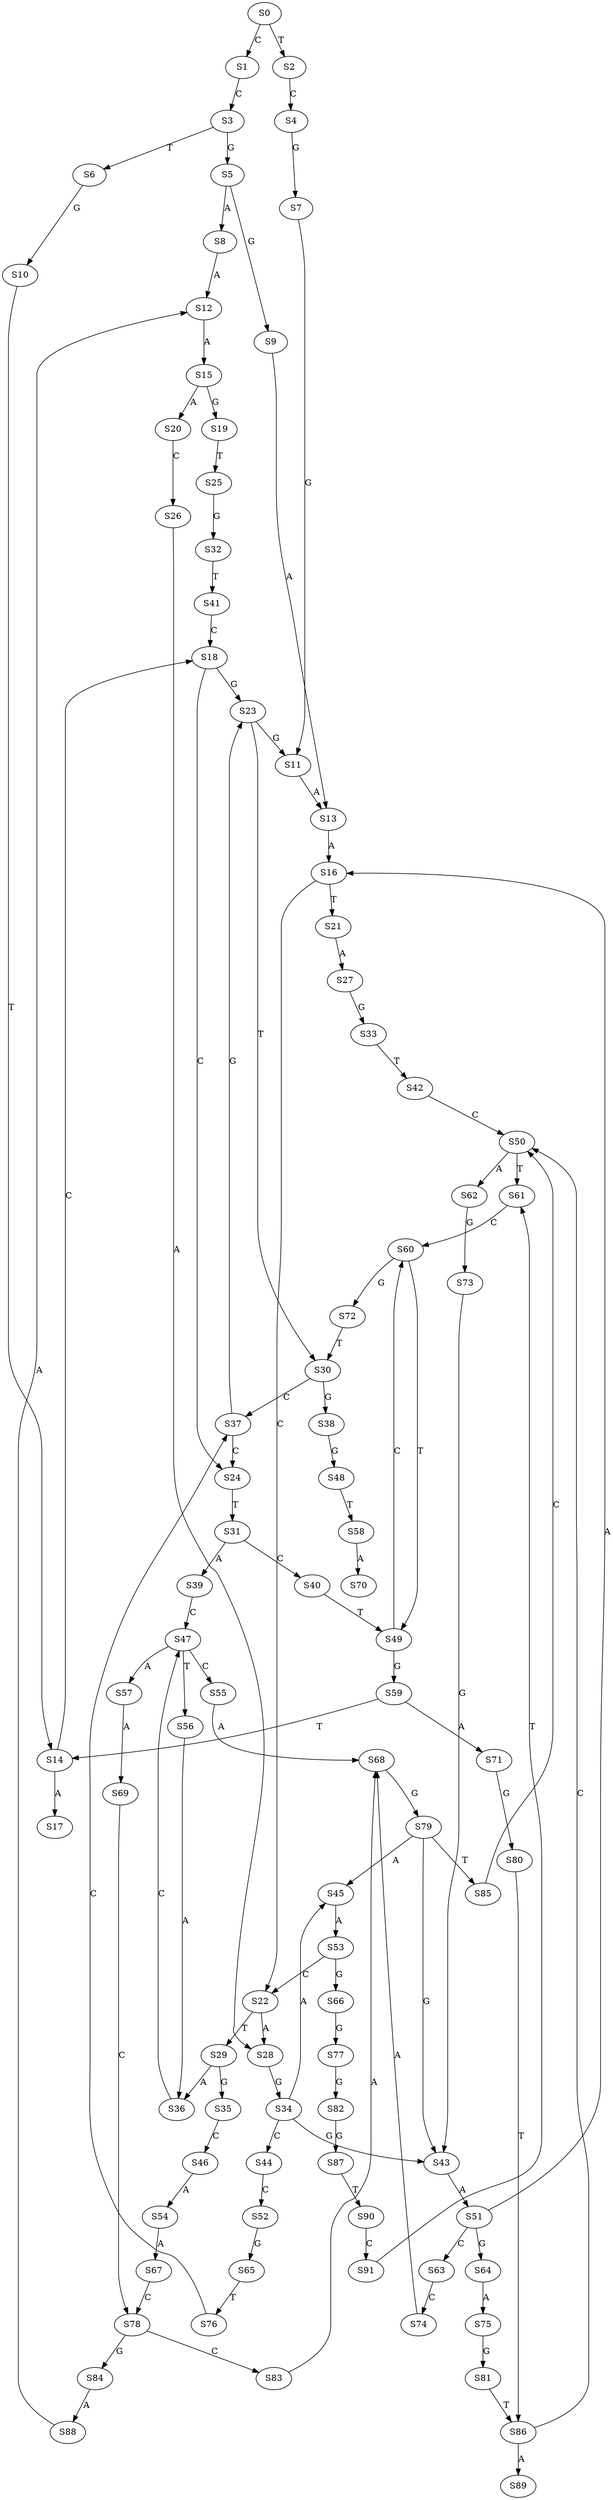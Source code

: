 strict digraph  {
	S0 -> S1 [ label = C ];
	S0 -> S2 [ label = T ];
	S1 -> S3 [ label = C ];
	S2 -> S4 [ label = C ];
	S3 -> S5 [ label = G ];
	S3 -> S6 [ label = T ];
	S4 -> S7 [ label = G ];
	S5 -> S8 [ label = A ];
	S5 -> S9 [ label = G ];
	S6 -> S10 [ label = G ];
	S7 -> S11 [ label = G ];
	S8 -> S12 [ label = A ];
	S9 -> S13 [ label = A ];
	S10 -> S14 [ label = T ];
	S11 -> S13 [ label = A ];
	S12 -> S15 [ label = A ];
	S13 -> S16 [ label = A ];
	S14 -> S17 [ label = A ];
	S14 -> S18 [ label = C ];
	S15 -> S19 [ label = G ];
	S15 -> S20 [ label = A ];
	S16 -> S21 [ label = T ];
	S16 -> S22 [ label = C ];
	S18 -> S23 [ label = G ];
	S18 -> S24 [ label = C ];
	S19 -> S25 [ label = T ];
	S20 -> S26 [ label = C ];
	S21 -> S27 [ label = A ];
	S22 -> S28 [ label = A ];
	S22 -> S29 [ label = T ];
	S23 -> S11 [ label = G ];
	S23 -> S30 [ label = T ];
	S24 -> S31 [ label = T ];
	S25 -> S32 [ label = G ];
	S26 -> S28 [ label = A ];
	S27 -> S33 [ label = G ];
	S28 -> S34 [ label = G ];
	S29 -> S35 [ label = G ];
	S29 -> S36 [ label = A ];
	S30 -> S37 [ label = C ];
	S30 -> S38 [ label = G ];
	S31 -> S39 [ label = A ];
	S31 -> S40 [ label = C ];
	S32 -> S41 [ label = T ];
	S33 -> S42 [ label = T ];
	S34 -> S43 [ label = G ];
	S34 -> S44 [ label = C ];
	S34 -> S45 [ label = A ];
	S35 -> S46 [ label = C ];
	S36 -> S47 [ label = C ];
	S37 -> S23 [ label = G ];
	S37 -> S24 [ label = C ];
	S38 -> S48 [ label = G ];
	S39 -> S47 [ label = C ];
	S40 -> S49 [ label = T ];
	S41 -> S18 [ label = C ];
	S42 -> S50 [ label = C ];
	S43 -> S51 [ label = A ];
	S44 -> S52 [ label = C ];
	S45 -> S53 [ label = A ];
	S46 -> S54 [ label = A ];
	S47 -> S55 [ label = C ];
	S47 -> S56 [ label = T ];
	S47 -> S57 [ label = A ];
	S48 -> S58 [ label = T ];
	S49 -> S59 [ label = G ];
	S49 -> S60 [ label = C ];
	S50 -> S61 [ label = T ];
	S50 -> S62 [ label = A ];
	S51 -> S16 [ label = A ];
	S51 -> S63 [ label = C ];
	S51 -> S64 [ label = G ];
	S52 -> S65 [ label = G ];
	S53 -> S22 [ label = C ];
	S53 -> S66 [ label = G ];
	S54 -> S67 [ label = A ];
	S55 -> S68 [ label = A ];
	S56 -> S36 [ label = A ];
	S57 -> S69 [ label = A ];
	S58 -> S70 [ label = A ];
	S59 -> S71 [ label = A ];
	S59 -> S14 [ label = T ];
	S60 -> S49 [ label = T ];
	S60 -> S72 [ label = G ];
	S61 -> S60 [ label = C ];
	S62 -> S73 [ label = G ];
	S63 -> S74 [ label = C ];
	S64 -> S75 [ label = A ];
	S65 -> S76 [ label = T ];
	S66 -> S77 [ label = G ];
	S67 -> S78 [ label = C ];
	S68 -> S79 [ label = G ];
	S69 -> S78 [ label = C ];
	S71 -> S80 [ label = G ];
	S72 -> S30 [ label = T ];
	S73 -> S43 [ label = G ];
	S74 -> S68 [ label = A ];
	S75 -> S81 [ label = G ];
	S76 -> S37 [ label = C ];
	S77 -> S82 [ label = G ];
	S78 -> S83 [ label = C ];
	S78 -> S84 [ label = G ];
	S79 -> S85 [ label = T ];
	S79 -> S43 [ label = G ];
	S79 -> S45 [ label = A ];
	S80 -> S86 [ label = T ];
	S81 -> S86 [ label = T ];
	S82 -> S87 [ label = G ];
	S83 -> S68 [ label = A ];
	S84 -> S88 [ label = A ];
	S85 -> S50 [ label = C ];
	S86 -> S89 [ label = A ];
	S86 -> S50 [ label = C ];
	S87 -> S90 [ label = T ];
	S88 -> S12 [ label = A ];
	S90 -> S91 [ label = C ];
	S91 -> S61 [ label = T ];
}
